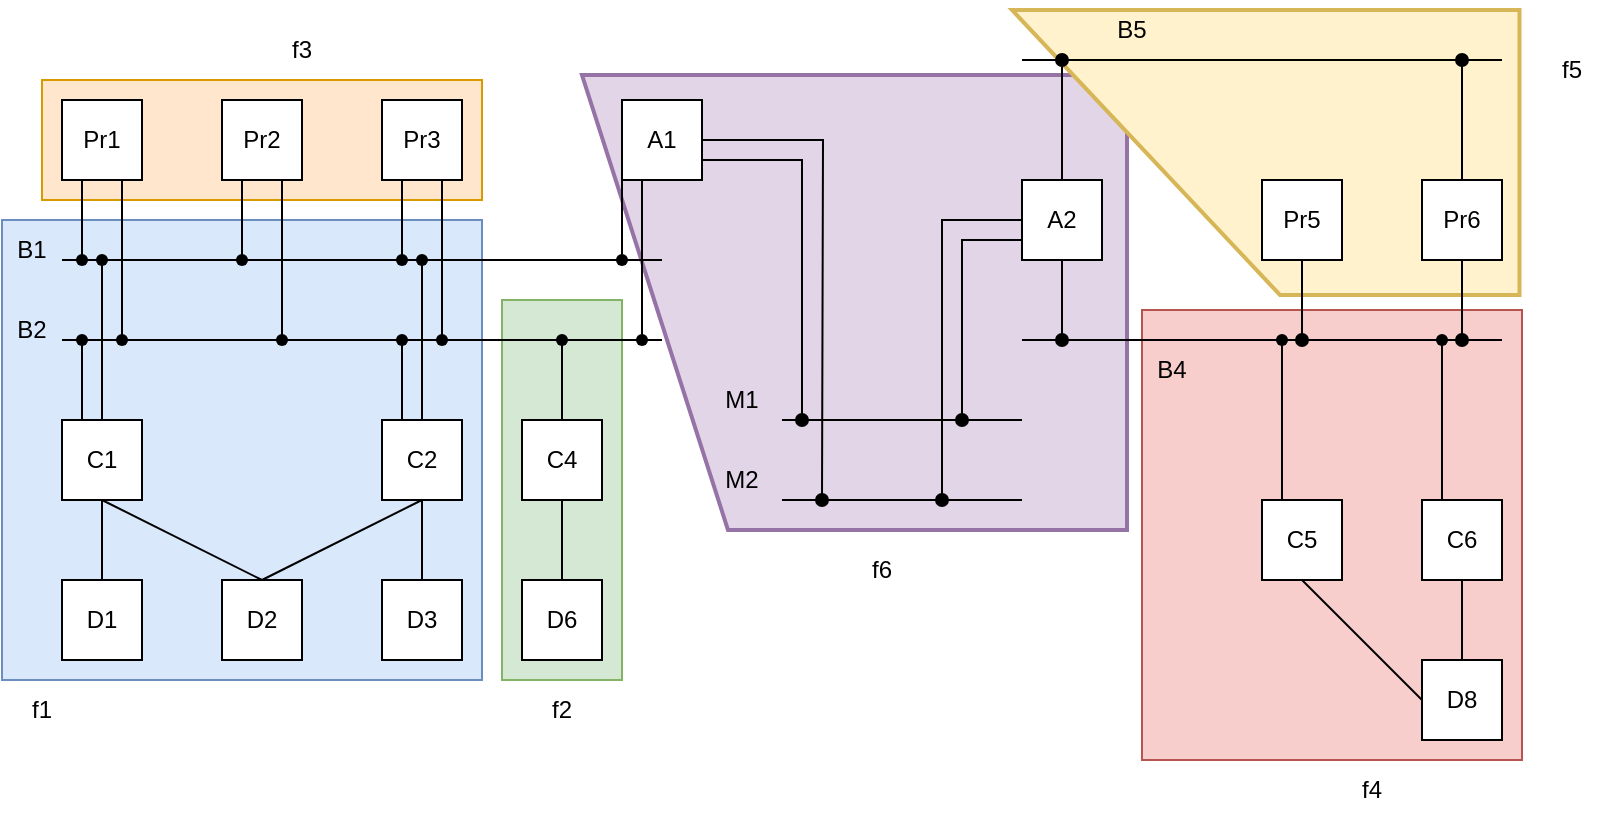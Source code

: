 <mxfile version="25.0.2">
  <diagram name="Page-1" id="oki1nt_er8uwFBUiP4Ak">
    <mxGraphModel dx="1154" dy="659" grid="1" gridSize="10" guides="1" tooltips="1" connect="1" arrows="1" fold="1" page="1" pageScale="1" pageWidth="850" pageHeight="1100" math="0" shadow="0">
      <root>
        <mxCell id="0" />
        <mxCell id="1" parent="0" />
        <mxCell id="gTBeeKy927krCuRDVDMZ-105" value="" style="html=1;strokeWidth=2;shape=manualInput;whiteSpace=wrap;rounded=1;size=73;arcSize=0;rotation=-90;fillColor=#e1d5e7;strokeColor=#9673a6;" vertex="1" parent="1">
          <mxGeometry x="322.5" y="45" width="227.5" height="272.5" as="geometry" />
        </mxCell>
        <mxCell id="gTBeeKy927krCuRDVDMZ-101" value="" style="html=1;strokeWidth=2;shape=manualInput;whiteSpace=wrap;rounded=1;size=134;arcSize=0;rotation=-90;fillColor=#fff2cc;strokeColor=#d6b656;" vertex="1" parent="1">
          <mxGeometry x="570.62" y="-20.63" width="142.5" height="253.75" as="geometry" />
        </mxCell>
        <mxCell id="gTBeeKy927krCuRDVDMZ-62" value="" style="endArrow=none;html=1;rounded=0;" edge="1" parent="1">
          <mxGeometry width="50" height="50" relative="1" as="geometry">
            <mxPoint x="520" y="60" as="sourcePoint" />
            <mxPoint x="760" y="60" as="targetPoint" />
          </mxGeometry>
        </mxCell>
        <mxCell id="gTBeeKy927krCuRDVDMZ-96" value="" style="rounded=0;whiteSpace=wrap;html=1;fillColor=#f8cecc;strokeColor=#b85450;" vertex="1" parent="1">
          <mxGeometry x="580" y="185" width="190" height="225" as="geometry" />
        </mxCell>
        <mxCell id="gTBeeKy927krCuRDVDMZ-94" value="" style="rounded=0;whiteSpace=wrap;html=1;fillColor=#ffe6cc;strokeColor=#d79b00;" vertex="1" parent="1">
          <mxGeometry x="30" y="70" width="220" height="60" as="geometry" />
        </mxCell>
        <mxCell id="gTBeeKy927krCuRDVDMZ-90" value="" style="rounded=0;whiteSpace=wrap;html=1;fillColor=#d5e8d4;strokeColor=#82b366;" vertex="1" parent="1">
          <mxGeometry x="260" y="180" width="60" height="190" as="geometry" />
        </mxCell>
        <mxCell id="gTBeeKy927krCuRDVDMZ-88" value="" style="rounded=0;whiteSpace=wrap;html=1;fillColor=#dae8fc;strokeColor=#6c8ebf;" vertex="1" parent="1">
          <mxGeometry x="10" y="140" width="240" height="230" as="geometry" />
        </mxCell>
        <mxCell id="gTBeeKy927krCuRDVDMZ-2" value="Pr1" style="whiteSpace=wrap;html=1;aspect=fixed;" vertex="1" parent="1">
          <mxGeometry x="40" y="80" width="40" height="40" as="geometry" />
        </mxCell>
        <mxCell id="gTBeeKy927krCuRDVDMZ-3" value="Pr2" style="whiteSpace=wrap;html=1;aspect=fixed;" vertex="1" parent="1">
          <mxGeometry x="120" y="80" width="40" height="40" as="geometry" />
        </mxCell>
        <mxCell id="gTBeeKy927krCuRDVDMZ-4" value="Pr3" style="whiteSpace=wrap;html=1;aspect=fixed;" vertex="1" parent="1">
          <mxGeometry x="200" y="80" width="40" height="40" as="geometry" />
        </mxCell>
        <mxCell id="gTBeeKy927krCuRDVDMZ-5" value="" style="endArrow=none;html=1;rounded=0;" edge="1" parent="1" source="gTBeeKy927krCuRDVDMZ-39">
          <mxGeometry width="50" height="50" relative="1" as="geometry">
            <mxPoint x="40" y="160" as="sourcePoint" />
            <mxPoint x="340" y="160" as="targetPoint" />
          </mxGeometry>
        </mxCell>
        <mxCell id="gTBeeKy927krCuRDVDMZ-6" value="" style="endArrow=none;html=1;rounded=0;" edge="1" parent="1" source="gTBeeKy927krCuRDVDMZ-37">
          <mxGeometry width="50" height="50" relative="1" as="geometry">
            <mxPoint x="40" y="200" as="sourcePoint" />
            <mxPoint x="340" y="200" as="targetPoint" />
          </mxGeometry>
        </mxCell>
        <mxCell id="gTBeeKy927krCuRDVDMZ-7" value="B1" style="text;html=1;align=center;verticalAlign=middle;whiteSpace=wrap;rounded=0;" vertex="1" parent="1">
          <mxGeometry x="10" y="140" width="30" height="30" as="geometry" />
        </mxCell>
        <mxCell id="gTBeeKy927krCuRDVDMZ-8" value="B2" style="text;html=1;align=center;verticalAlign=middle;whiteSpace=wrap;rounded=0;" vertex="1" parent="1">
          <mxGeometry x="10" y="180" width="30" height="30" as="geometry" />
        </mxCell>
        <mxCell id="gTBeeKy927krCuRDVDMZ-9" value="" style="endArrow=none;html=1;rounded=0;exitX=0.25;exitY=1;exitDx=0;exitDy=0;" edge="1" parent="1" source="gTBeeKy927krCuRDVDMZ-2" target="gTBeeKy927krCuRDVDMZ-41">
          <mxGeometry width="50" height="50" relative="1" as="geometry">
            <mxPoint x="340" y="280" as="sourcePoint" />
            <mxPoint x="50" y="160" as="targetPoint" />
          </mxGeometry>
        </mxCell>
        <mxCell id="gTBeeKy927krCuRDVDMZ-10" value="" style="endArrow=none;html=1;rounded=0;exitX=0.75;exitY=1;exitDx=0;exitDy=0;" edge="1" parent="1" source="gTBeeKy927krCuRDVDMZ-2">
          <mxGeometry width="50" height="50" relative="1" as="geometry">
            <mxPoint x="340" y="280" as="sourcePoint" />
            <mxPoint x="70" y="200" as="targetPoint" />
          </mxGeometry>
        </mxCell>
        <mxCell id="gTBeeKy927krCuRDVDMZ-11" value="" style="endArrow=none;html=1;rounded=0;exitX=0.25;exitY=1;exitDx=0;exitDy=0;" edge="1" parent="1" source="gTBeeKy927krCuRDVDMZ-3">
          <mxGeometry width="50" height="50" relative="1" as="geometry">
            <mxPoint x="340" y="280" as="sourcePoint" />
            <mxPoint x="130" y="160" as="targetPoint" />
          </mxGeometry>
        </mxCell>
        <mxCell id="gTBeeKy927krCuRDVDMZ-12" value="" style="endArrow=none;html=1;rounded=0;exitX=0.75;exitY=1;exitDx=0;exitDy=0;" edge="1" parent="1" source="gTBeeKy927krCuRDVDMZ-3">
          <mxGeometry width="50" height="50" relative="1" as="geometry">
            <mxPoint x="340" y="280" as="sourcePoint" />
            <mxPoint x="150" y="200" as="targetPoint" />
          </mxGeometry>
        </mxCell>
        <mxCell id="gTBeeKy927krCuRDVDMZ-13" value="" style="endArrow=none;html=1;rounded=0;entryX=0.75;entryY=1;entryDx=0;entryDy=0;" edge="1" parent="1" target="gTBeeKy927krCuRDVDMZ-4">
          <mxGeometry width="50" height="50" relative="1" as="geometry">
            <mxPoint x="230" y="200" as="sourcePoint" />
            <mxPoint x="240" y="170" as="targetPoint" />
          </mxGeometry>
        </mxCell>
        <mxCell id="gTBeeKy927krCuRDVDMZ-14" value="" style="endArrow=none;html=1;rounded=0;entryX=0.25;entryY=1;entryDx=0;entryDy=0;" edge="1" parent="1" target="gTBeeKy927krCuRDVDMZ-4">
          <mxGeometry width="50" height="50" relative="1" as="geometry">
            <mxPoint x="210" y="160" as="sourcePoint" />
            <mxPoint x="240" y="170" as="targetPoint" />
          </mxGeometry>
        </mxCell>
        <mxCell id="gTBeeKy927krCuRDVDMZ-16" value="С1" style="whiteSpace=wrap;html=1;aspect=fixed;" vertex="1" parent="1">
          <mxGeometry x="40" y="240" width="40" height="40" as="geometry" />
        </mxCell>
        <mxCell id="gTBeeKy927krCuRDVDMZ-17" value="" style="endArrow=none;html=1;rounded=0;exitX=0.25;exitY=0;exitDx=0;exitDy=0;" edge="1" parent="1" source="gTBeeKy927krCuRDVDMZ-16">
          <mxGeometry width="50" height="50" relative="1" as="geometry">
            <mxPoint x="230" y="270" as="sourcePoint" />
            <mxPoint x="50" y="200" as="targetPoint" />
          </mxGeometry>
        </mxCell>
        <mxCell id="gTBeeKy927krCuRDVDMZ-18" value="" style="endArrow=none;html=1;rounded=0;exitX=0.5;exitY=0;exitDx=0;exitDy=0;" edge="1" parent="1" source="gTBeeKy927krCuRDVDMZ-16">
          <mxGeometry width="50" height="50" relative="1" as="geometry">
            <mxPoint x="230" y="270" as="sourcePoint" />
            <mxPoint x="60" y="160" as="targetPoint" />
          </mxGeometry>
        </mxCell>
        <mxCell id="gTBeeKy927krCuRDVDMZ-19" value="D1" style="whiteSpace=wrap;html=1;aspect=fixed;" vertex="1" parent="1">
          <mxGeometry x="40" y="320" width="40" height="40" as="geometry" />
        </mxCell>
        <mxCell id="gTBeeKy927krCuRDVDMZ-20" value="D2" style="whiteSpace=wrap;html=1;aspect=fixed;" vertex="1" parent="1">
          <mxGeometry x="120" y="320" width="40" height="40" as="geometry" />
        </mxCell>
        <mxCell id="gTBeeKy927krCuRDVDMZ-21" value="" style="endArrow=none;html=1;rounded=0;exitX=0.5;exitY=1;exitDx=0;exitDy=0;entryX=0.5;entryY=0;entryDx=0;entryDy=0;" edge="1" parent="1" source="gTBeeKy927krCuRDVDMZ-16" target="gTBeeKy927krCuRDVDMZ-19">
          <mxGeometry width="50" height="50" relative="1" as="geometry">
            <mxPoint x="230" y="270" as="sourcePoint" />
            <mxPoint x="280" y="220" as="targetPoint" />
          </mxGeometry>
        </mxCell>
        <mxCell id="gTBeeKy927krCuRDVDMZ-22" value="" style="endArrow=none;html=1;rounded=0;exitX=0.5;exitY=0;exitDx=0;exitDy=0;entryX=0.5;entryY=1;entryDx=0;entryDy=0;" edge="1" parent="1" source="gTBeeKy927krCuRDVDMZ-20" target="gTBeeKy927krCuRDVDMZ-16">
          <mxGeometry width="50" height="50" relative="1" as="geometry">
            <mxPoint x="230" y="270" as="sourcePoint" />
            <mxPoint x="280" y="220" as="targetPoint" />
          </mxGeometry>
        </mxCell>
        <mxCell id="gTBeeKy927krCuRDVDMZ-23" value="С2" style="whiteSpace=wrap;html=1;aspect=fixed;" vertex="1" parent="1">
          <mxGeometry x="200" y="240" width="40" height="40" as="geometry" />
        </mxCell>
        <mxCell id="gTBeeKy927krCuRDVDMZ-24" value="D3" style="whiteSpace=wrap;html=1;aspect=fixed;" vertex="1" parent="1">
          <mxGeometry x="200" y="320" width="40" height="40" as="geometry" />
        </mxCell>
        <mxCell id="gTBeeKy927krCuRDVDMZ-25" value="" style="endArrow=none;html=1;rounded=0;exitX=0.5;exitY=1;exitDx=0;exitDy=0;entryX=0.5;entryY=0;entryDx=0;entryDy=0;" edge="1" parent="1" source="gTBeeKy927krCuRDVDMZ-23" target="gTBeeKy927krCuRDVDMZ-24">
          <mxGeometry width="50" height="50" relative="1" as="geometry">
            <mxPoint x="230" y="270" as="sourcePoint" />
            <mxPoint x="280" y="220" as="targetPoint" />
          </mxGeometry>
        </mxCell>
        <mxCell id="gTBeeKy927krCuRDVDMZ-26" value="" style="endArrow=none;html=1;rounded=0;exitX=0.5;exitY=0;exitDx=0;exitDy=0;entryX=0.5;entryY=1;entryDx=0;entryDy=0;" edge="1" parent="1" source="gTBeeKy927krCuRDVDMZ-20" target="gTBeeKy927krCuRDVDMZ-23">
          <mxGeometry width="50" height="50" relative="1" as="geometry">
            <mxPoint x="230" y="270" as="sourcePoint" />
            <mxPoint x="280" y="220" as="targetPoint" />
          </mxGeometry>
        </mxCell>
        <mxCell id="gTBeeKy927krCuRDVDMZ-31" value="" style="endArrow=none;html=1;rounded=0;entryX=0.25;entryY=0;entryDx=0;entryDy=0;" edge="1" parent="1" target="gTBeeKy927krCuRDVDMZ-23">
          <mxGeometry width="50" height="50" relative="1" as="geometry">
            <mxPoint x="210" y="200" as="sourcePoint" />
            <mxPoint x="280" y="220" as="targetPoint" />
          </mxGeometry>
        </mxCell>
        <mxCell id="gTBeeKy927krCuRDVDMZ-32" value="" style="endArrow=none;html=1;rounded=0;exitX=0.5;exitY=0;exitDx=0;exitDy=0;" edge="1" parent="1" source="gTBeeKy927krCuRDVDMZ-23">
          <mxGeometry width="50" height="50" relative="1" as="geometry">
            <mxPoint x="230" y="270" as="sourcePoint" />
            <mxPoint x="220" y="160" as="targetPoint" />
          </mxGeometry>
        </mxCell>
        <mxCell id="gTBeeKy927krCuRDVDMZ-56" style="edgeStyle=orthogonalEdgeStyle;rounded=0;orthogonalLoop=1;jettySize=auto;html=1;endArrow=oval;endFill=1;" edge="1" parent="1" source="gTBeeKy927krCuRDVDMZ-33">
          <mxGeometry relative="1" as="geometry">
            <mxPoint x="410" y="240" as="targetPoint" />
            <Array as="points">
              <mxPoint x="410" y="110" />
            </Array>
          </mxGeometry>
        </mxCell>
        <mxCell id="gTBeeKy927krCuRDVDMZ-57" style="edgeStyle=orthogonalEdgeStyle;rounded=0;orthogonalLoop=1;jettySize=auto;html=1;endArrow=oval;endFill=1;" edge="1" parent="1" source="gTBeeKy927krCuRDVDMZ-33">
          <mxGeometry relative="1" as="geometry">
            <mxPoint x="420" y="280" as="targetPoint" />
          </mxGeometry>
        </mxCell>
        <mxCell id="gTBeeKy927krCuRDVDMZ-33" value="A1" style="whiteSpace=wrap;html=1;aspect=fixed;" vertex="1" parent="1">
          <mxGeometry x="320" y="80" width="40" height="40" as="geometry" />
        </mxCell>
        <mxCell id="gTBeeKy927krCuRDVDMZ-34" value="" style="endArrow=none;html=1;rounded=0;entryX=0;entryY=1;entryDx=0;entryDy=0;" edge="1" parent="1" target="gTBeeKy927krCuRDVDMZ-33">
          <mxGeometry width="50" height="50" relative="1" as="geometry">
            <mxPoint x="320" y="160" as="sourcePoint" />
            <mxPoint x="440" y="170" as="targetPoint" />
          </mxGeometry>
        </mxCell>
        <mxCell id="gTBeeKy927krCuRDVDMZ-35" value="" style="endArrow=none;html=1;rounded=0;entryX=0.25;entryY=1;entryDx=0;entryDy=0;" edge="1" parent="1" target="gTBeeKy927krCuRDVDMZ-33">
          <mxGeometry width="50" height="50" relative="1" as="geometry">
            <mxPoint x="330" y="200" as="sourcePoint" />
            <mxPoint x="450" y="210" as="targetPoint" />
          </mxGeometry>
        </mxCell>
        <mxCell id="gTBeeKy927krCuRDVDMZ-36" value="" style="endArrow=none;html=1;rounded=0;" edge="1" parent="1" target="gTBeeKy927krCuRDVDMZ-37">
          <mxGeometry width="50" height="50" relative="1" as="geometry">
            <mxPoint x="40" y="200" as="sourcePoint" />
            <mxPoint x="340" y="200" as="targetPoint" />
          </mxGeometry>
        </mxCell>
        <mxCell id="gTBeeKy927krCuRDVDMZ-37" value="" style="shape=waypoint;sketch=0;fillStyle=solid;size=6;pointerEvents=1;points=[];fillColor=none;resizable=0;rotatable=0;perimeter=centerPerimeter;snapToPoint=1;" vertex="1" parent="1">
          <mxGeometry x="40" y="190" width="20" height="20" as="geometry" />
        </mxCell>
        <mxCell id="gTBeeKy927krCuRDVDMZ-38" value="" style="endArrow=none;html=1;rounded=0;" edge="1" parent="1" target="gTBeeKy927krCuRDVDMZ-39">
          <mxGeometry width="50" height="50" relative="1" as="geometry">
            <mxPoint x="40" y="160" as="sourcePoint" />
            <mxPoint x="340" y="160" as="targetPoint" />
          </mxGeometry>
        </mxCell>
        <mxCell id="gTBeeKy927krCuRDVDMZ-39" value="" style="shape=waypoint;sketch=0;fillStyle=solid;size=6;pointerEvents=1;points=[];fillColor=none;resizable=0;rotatable=0;perimeter=centerPerimeter;snapToPoint=1;" vertex="1" parent="1">
          <mxGeometry x="50" y="150" width="20" height="20" as="geometry" />
        </mxCell>
        <mxCell id="gTBeeKy927krCuRDVDMZ-40" value="" style="shape=waypoint;sketch=0;fillStyle=solid;size=6;pointerEvents=1;points=[];fillColor=none;resizable=0;rotatable=0;perimeter=centerPerimeter;snapToPoint=1;" vertex="1" parent="1">
          <mxGeometry x="60" y="190" width="20" height="20" as="geometry" />
        </mxCell>
        <mxCell id="gTBeeKy927krCuRDVDMZ-41" value="" style="shape=waypoint;sketch=0;fillStyle=solid;size=6;pointerEvents=1;points=[];fillColor=none;resizable=0;rotatable=0;perimeter=centerPerimeter;snapToPoint=1;" vertex="1" parent="1">
          <mxGeometry x="40" y="150" width="20" height="20" as="geometry" />
        </mxCell>
        <mxCell id="gTBeeKy927krCuRDVDMZ-42" value="" style="shape=waypoint;sketch=0;fillStyle=solid;size=6;pointerEvents=1;points=[];fillColor=none;resizable=0;rotatable=0;perimeter=centerPerimeter;snapToPoint=1;" vertex="1" parent="1">
          <mxGeometry x="120" y="150" width="20" height="20" as="geometry" />
        </mxCell>
        <mxCell id="gTBeeKy927krCuRDVDMZ-43" value="" style="shape=waypoint;sketch=0;fillStyle=solid;size=6;pointerEvents=1;points=[];fillColor=none;resizable=0;rotatable=0;perimeter=centerPerimeter;snapToPoint=1;" vertex="1" parent="1">
          <mxGeometry x="140" y="190" width="20" height="20" as="geometry" />
        </mxCell>
        <mxCell id="gTBeeKy927krCuRDVDMZ-44" value="" style="shape=waypoint;sketch=0;fillStyle=solid;size=6;pointerEvents=1;points=[];fillColor=none;resizable=0;rotatable=0;perimeter=centerPerimeter;snapToPoint=1;" vertex="1" parent="1">
          <mxGeometry x="200" y="190" width="20" height="20" as="geometry" />
        </mxCell>
        <mxCell id="gTBeeKy927krCuRDVDMZ-45" value="" style="shape=waypoint;sketch=0;fillStyle=solid;size=6;pointerEvents=1;points=[];fillColor=none;resizable=0;rotatable=0;perimeter=centerPerimeter;snapToPoint=1;" vertex="1" parent="1">
          <mxGeometry x="200" y="150" width="20" height="20" as="geometry" />
        </mxCell>
        <mxCell id="gTBeeKy927krCuRDVDMZ-46" value="" style="shape=waypoint;sketch=0;fillStyle=solid;size=6;pointerEvents=1;points=[];fillColor=none;resizable=0;rotatable=0;perimeter=centerPerimeter;snapToPoint=1;" vertex="1" parent="1">
          <mxGeometry x="220" y="190" width="20" height="20" as="geometry" />
        </mxCell>
        <mxCell id="gTBeeKy927krCuRDVDMZ-47" value="" style="shape=waypoint;sketch=0;fillStyle=solid;size=6;pointerEvents=1;points=[];fillColor=none;resizable=0;rotatable=0;perimeter=centerPerimeter;snapToPoint=1;" vertex="1" parent="1">
          <mxGeometry x="210" y="150" width="20" height="20" as="geometry" />
        </mxCell>
        <mxCell id="gTBeeKy927krCuRDVDMZ-48" value="" style="shape=waypoint;sketch=0;fillStyle=solid;size=6;pointerEvents=1;points=[];fillColor=none;resizable=0;rotatable=0;perimeter=centerPerimeter;snapToPoint=1;" vertex="1" parent="1">
          <mxGeometry x="280" y="190" width="20" height="20" as="geometry" />
        </mxCell>
        <mxCell id="gTBeeKy927krCuRDVDMZ-49" value="" style="shape=waypoint;sketch=0;fillStyle=solid;size=6;pointerEvents=1;points=[];fillColor=none;resizable=0;rotatable=0;perimeter=centerPerimeter;snapToPoint=1;" vertex="1" parent="1">
          <mxGeometry x="310" y="150" width="20" height="20" as="geometry" />
        </mxCell>
        <mxCell id="gTBeeKy927krCuRDVDMZ-50" value="" style="shape=waypoint;sketch=0;fillStyle=solid;size=6;pointerEvents=1;points=[];fillColor=none;resizable=0;rotatable=0;perimeter=centerPerimeter;snapToPoint=1;" vertex="1" parent="1">
          <mxGeometry x="320" y="190" width="20" height="20" as="geometry" />
        </mxCell>
        <mxCell id="gTBeeKy927krCuRDVDMZ-51" value="" style="endArrow=none;html=1;rounded=0;" edge="1" parent="1">
          <mxGeometry width="50" height="50" relative="1" as="geometry">
            <mxPoint x="400" y="240" as="sourcePoint" />
            <mxPoint x="520" y="240" as="targetPoint" />
          </mxGeometry>
        </mxCell>
        <mxCell id="gTBeeKy927krCuRDVDMZ-52" value="M1" style="text;html=1;align=center;verticalAlign=middle;whiteSpace=wrap;rounded=0;" vertex="1" parent="1">
          <mxGeometry x="370" y="220" width="20" height="20" as="geometry" />
        </mxCell>
        <mxCell id="gTBeeKy927krCuRDVDMZ-53" value="" style="endArrow=none;html=1;rounded=0;" edge="1" parent="1">
          <mxGeometry width="50" height="50" relative="1" as="geometry">
            <mxPoint x="400" y="280" as="sourcePoint" />
            <mxPoint x="520" y="280" as="targetPoint" />
          </mxGeometry>
        </mxCell>
        <mxCell id="gTBeeKy927krCuRDVDMZ-54" value="M2" style="text;html=1;align=center;verticalAlign=middle;whiteSpace=wrap;rounded=0;" vertex="1" parent="1">
          <mxGeometry x="370" y="260" width="20" height="20" as="geometry" />
        </mxCell>
        <mxCell id="gTBeeKy927krCuRDVDMZ-59" style="edgeStyle=orthogonalEdgeStyle;rounded=0;orthogonalLoop=1;jettySize=auto;html=1;endArrow=oval;endFill=1;" edge="1" parent="1" source="gTBeeKy927krCuRDVDMZ-58">
          <mxGeometry relative="1" as="geometry">
            <mxPoint x="480" y="280" as="targetPoint" />
            <Array as="points">
              <mxPoint x="480" y="140" />
              <mxPoint x="480" y="280" />
            </Array>
          </mxGeometry>
        </mxCell>
        <mxCell id="gTBeeKy927krCuRDVDMZ-60" style="edgeStyle=orthogonalEdgeStyle;rounded=0;orthogonalLoop=1;jettySize=auto;html=1;endArrow=oval;endFill=1;" edge="1" parent="1" source="gTBeeKy927krCuRDVDMZ-58">
          <mxGeometry relative="1" as="geometry">
            <mxPoint x="490" y="240" as="targetPoint" />
            <Array as="points">
              <mxPoint x="490" y="150" />
            </Array>
          </mxGeometry>
        </mxCell>
        <mxCell id="gTBeeKy927krCuRDVDMZ-68" style="edgeStyle=orthogonalEdgeStyle;rounded=0;orthogonalLoop=1;jettySize=auto;html=1;endArrow=oval;endFill=1;" edge="1" parent="1" source="gTBeeKy927krCuRDVDMZ-58">
          <mxGeometry relative="1" as="geometry">
            <mxPoint x="540" y="200" as="targetPoint" />
          </mxGeometry>
        </mxCell>
        <mxCell id="gTBeeKy927krCuRDVDMZ-70" style="edgeStyle=orthogonalEdgeStyle;rounded=0;orthogonalLoop=1;jettySize=auto;html=1;endArrow=oval;endFill=1;" edge="1" parent="1" source="gTBeeKy927krCuRDVDMZ-58">
          <mxGeometry relative="1" as="geometry">
            <mxPoint x="540" y="60" as="targetPoint" />
          </mxGeometry>
        </mxCell>
        <mxCell id="gTBeeKy927krCuRDVDMZ-58" value="A2" style="whiteSpace=wrap;html=1;aspect=fixed;" vertex="1" parent="1">
          <mxGeometry x="520" y="120" width="40" height="40" as="geometry" />
        </mxCell>
        <mxCell id="gTBeeKy927krCuRDVDMZ-61" value="" style="endArrow=none;html=1;rounded=0;" edge="1" parent="1">
          <mxGeometry width="50" height="50" relative="1" as="geometry">
            <mxPoint x="520" y="200" as="sourcePoint" />
            <mxPoint x="760" y="200" as="targetPoint" />
          </mxGeometry>
        </mxCell>
        <mxCell id="gTBeeKy927krCuRDVDMZ-65" style="edgeStyle=orthogonalEdgeStyle;rounded=0;orthogonalLoop=1;jettySize=auto;html=1;endArrow=oval;endFill=1;" edge="1" parent="1" source="gTBeeKy927krCuRDVDMZ-63">
          <mxGeometry relative="1" as="geometry">
            <mxPoint x="660" y="200" as="targetPoint" />
          </mxGeometry>
        </mxCell>
        <mxCell id="gTBeeKy927krCuRDVDMZ-63" value="Pr5" style="whiteSpace=wrap;html=1;aspect=fixed;" vertex="1" parent="1">
          <mxGeometry x="640" y="120" width="40" height="40" as="geometry" />
        </mxCell>
        <mxCell id="gTBeeKy927krCuRDVDMZ-66" style="edgeStyle=orthogonalEdgeStyle;rounded=0;orthogonalLoop=1;jettySize=auto;html=1;endArrow=oval;endFill=1;" edge="1" parent="1" source="gTBeeKy927krCuRDVDMZ-64">
          <mxGeometry relative="1" as="geometry">
            <mxPoint x="740" y="200" as="targetPoint" />
          </mxGeometry>
        </mxCell>
        <mxCell id="gTBeeKy927krCuRDVDMZ-67" style="edgeStyle=orthogonalEdgeStyle;rounded=0;orthogonalLoop=1;jettySize=auto;html=1;endArrow=oval;endFill=1;" edge="1" parent="1" source="gTBeeKy927krCuRDVDMZ-64">
          <mxGeometry relative="1" as="geometry">
            <mxPoint x="740" y="60" as="targetPoint" />
          </mxGeometry>
        </mxCell>
        <mxCell id="gTBeeKy927krCuRDVDMZ-64" value="Pr6" style="whiteSpace=wrap;html=1;aspect=fixed;" vertex="1" parent="1">
          <mxGeometry x="720" y="120" width="40" height="40" as="geometry" />
        </mxCell>
        <mxCell id="gTBeeKy927krCuRDVDMZ-76" style="edgeStyle=orthogonalEdgeStyle;rounded=0;orthogonalLoop=1;jettySize=auto;html=1;entryX=0.5;entryY=1;entryDx=0;entryDy=0;endArrow=none;endFill=0;" edge="1" parent="1" source="gTBeeKy927krCuRDVDMZ-73" target="gTBeeKy927krCuRDVDMZ-75">
          <mxGeometry relative="1" as="geometry" />
        </mxCell>
        <mxCell id="gTBeeKy927krCuRDVDMZ-73" value="D8" style="whiteSpace=wrap;html=1;aspect=fixed;" vertex="1" parent="1">
          <mxGeometry x="720" y="360" width="40" height="40" as="geometry" />
        </mxCell>
        <mxCell id="gTBeeKy927krCuRDVDMZ-74" value="C5" style="whiteSpace=wrap;html=1;aspect=fixed;" vertex="1" parent="1">
          <mxGeometry x="640" y="280" width="40" height="40" as="geometry" />
        </mxCell>
        <mxCell id="gTBeeKy927krCuRDVDMZ-75" value="C6" style="whiteSpace=wrap;html=1;aspect=fixed;" vertex="1" parent="1">
          <mxGeometry x="720" y="280" width="40" height="40" as="geometry" />
        </mxCell>
        <mxCell id="gTBeeKy927krCuRDVDMZ-78" value="" style="endArrow=none;html=1;rounded=0;" edge="1" parent="1">
          <mxGeometry width="50" height="50" relative="1" as="geometry">
            <mxPoint x="730" y="280" as="sourcePoint" />
            <mxPoint x="730" y="200" as="targetPoint" />
          </mxGeometry>
        </mxCell>
        <mxCell id="gTBeeKy927krCuRDVDMZ-79" value="" style="shape=waypoint;sketch=0;fillStyle=solid;size=6;pointerEvents=1;points=[];fillColor=none;resizable=0;rotatable=0;perimeter=centerPerimeter;snapToPoint=1;" vertex="1" parent="1">
          <mxGeometry x="720" y="190" width="20" height="20" as="geometry" />
        </mxCell>
        <mxCell id="gTBeeKy927krCuRDVDMZ-80" value="" style="endArrow=none;html=1;rounded=0;entryX=0;entryY=0.5;entryDx=0;entryDy=0;exitX=0.5;exitY=1;exitDx=0;exitDy=0;" edge="1" parent="1" source="gTBeeKy927krCuRDVDMZ-74" target="gTBeeKy927krCuRDVDMZ-73">
          <mxGeometry width="50" height="50" relative="1" as="geometry">
            <mxPoint x="635" y="420" as="sourcePoint" />
            <mxPoint x="685" y="370" as="targetPoint" />
          </mxGeometry>
        </mxCell>
        <mxCell id="gTBeeKy927krCuRDVDMZ-81" value="" style="endArrow=none;html=1;rounded=0;entryX=0.25;entryY=0;entryDx=0;entryDy=0;" edge="1" parent="1" target="gTBeeKy927krCuRDVDMZ-74">
          <mxGeometry width="50" height="50" relative="1" as="geometry">
            <mxPoint x="650" y="200" as="sourcePoint" />
            <mxPoint x="610" y="290" as="targetPoint" />
          </mxGeometry>
        </mxCell>
        <mxCell id="gTBeeKy927krCuRDVDMZ-82" value="" style="shape=waypoint;sketch=0;fillStyle=solid;size=6;pointerEvents=1;points=[];fillColor=none;resizable=0;rotatable=0;perimeter=centerPerimeter;snapToPoint=1;" vertex="1" parent="1">
          <mxGeometry x="640" y="190" width="20" height="20" as="geometry" />
        </mxCell>
        <mxCell id="gTBeeKy927krCuRDVDMZ-83" value="B4" style="text;html=1;align=center;verticalAlign=middle;whiteSpace=wrap;rounded=0;" vertex="1" parent="1">
          <mxGeometry x="580" y="200" width="30" height="30" as="geometry" />
        </mxCell>
        <mxCell id="gTBeeKy927krCuRDVDMZ-84" value="B5" style="text;html=1;align=center;verticalAlign=middle;whiteSpace=wrap;rounded=0;" vertex="1" parent="1">
          <mxGeometry x="560" y="30" width="30" height="30" as="geometry" />
        </mxCell>
        <mxCell id="gTBeeKy927krCuRDVDMZ-89" value="f1" style="text;html=1;align=center;verticalAlign=middle;whiteSpace=wrap;rounded=0;" vertex="1" parent="1">
          <mxGeometry x="20" y="370" width="20" height="30" as="geometry" />
        </mxCell>
        <mxCell id="gTBeeKy927krCuRDVDMZ-92" value="" style="group" vertex="1" connectable="0" parent="1">
          <mxGeometry x="270" y="200" width="40" height="160" as="geometry" />
        </mxCell>
        <mxCell id="gTBeeKy927krCuRDVDMZ-27" value="С4" style="whiteSpace=wrap;html=1;aspect=fixed;" vertex="1" parent="gTBeeKy927krCuRDVDMZ-92">
          <mxGeometry y="40" width="40" height="40" as="geometry" />
        </mxCell>
        <mxCell id="gTBeeKy927krCuRDVDMZ-28" value="D6" style="whiteSpace=wrap;html=1;aspect=fixed;" vertex="1" parent="gTBeeKy927krCuRDVDMZ-92">
          <mxGeometry y="120" width="40" height="40" as="geometry" />
        </mxCell>
        <mxCell id="gTBeeKy927krCuRDVDMZ-30" value="" style="endArrow=none;html=1;rounded=0;" edge="1" parent="gTBeeKy927krCuRDVDMZ-92">
          <mxGeometry width="50" height="50" relative="1" as="geometry">
            <mxPoint x="20" y="40" as="sourcePoint" />
            <mxPoint x="20" as="targetPoint" />
          </mxGeometry>
        </mxCell>
        <mxCell id="gTBeeKy927krCuRDVDMZ-29" value="" style="endArrow=none;html=1;rounded=0;exitX=0.5;exitY=1;exitDx=0;exitDy=0;entryX=0.5;entryY=0;entryDx=0;entryDy=0;" edge="1" parent="gTBeeKy927krCuRDVDMZ-92" source="gTBeeKy927krCuRDVDMZ-27" target="gTBeeKy927krCuRDVDMZ-28">
          <mxGeometry width="50" height="50" relative="1" as="geometry">
            <mxPoint x="-50" y="70" as="sourcePoint" />
            <mxPoint y="20" as="targetPoint" />
          </mxGeometry>
        </mxCell>
        <mxCell id="gTBeeKy927krCuRDVDMZ-93" value="f2" style="text;html=1;align=center;verticalAlign=middle;whiteSpace=wrap;rounded=0;" vertex="1" parent="1">
          <mxGeometry x="275" y="370" width="30" height="30" as="geometry" />
        </mxCell>
        <mxCell id="gTBeeKy927krCuRDVDMZ-95" value="f3" style="text;html=1;align=center;verticalAlign=middle;whiteSpace=wrap;rounded=0;" vertex="1" parent="1">
          <mxGeometry x="130" y="40" width="60" height="30" as="geometry" />
        </mxCell>
        <mxCell id="gTBeeKy927krCuRDVDMZ-97" value="f4" style="text;html=1;align=center;verticalAlign=middle;whiteSpace=wrap;rounded=0;" vertex="1" parent="1">
          <mxGeometry x="680" y="410" width="30" height="30" as="geometry" />
        </mxCell>
        <mxCell id="gTBeeKy927krCuRDVDMZ-103" value="f5" style="text;html=1;align=center;verticalAlign=middle;whiteSpace=wrap;rounded=0;" vertex="1" parent="1">
          <mxGeometry x="780" y="50" width="30" height="30" as="geometry" />
        </mxCell>
        <mxCell id="gTBeeKy927krCuRDVDMZ-106" value="f6" style="text;html=1;align=center;verticalAlign=middle;whiteSpace=wrap;rounded=0;" vertex="1" parent="1">
          <mxGeometry x="420" y="300" width="60" height="30" as="geometry" />
        </mxCell>
      </root>
    </mxGraphModel>
  </diagram>
</mxfile>
